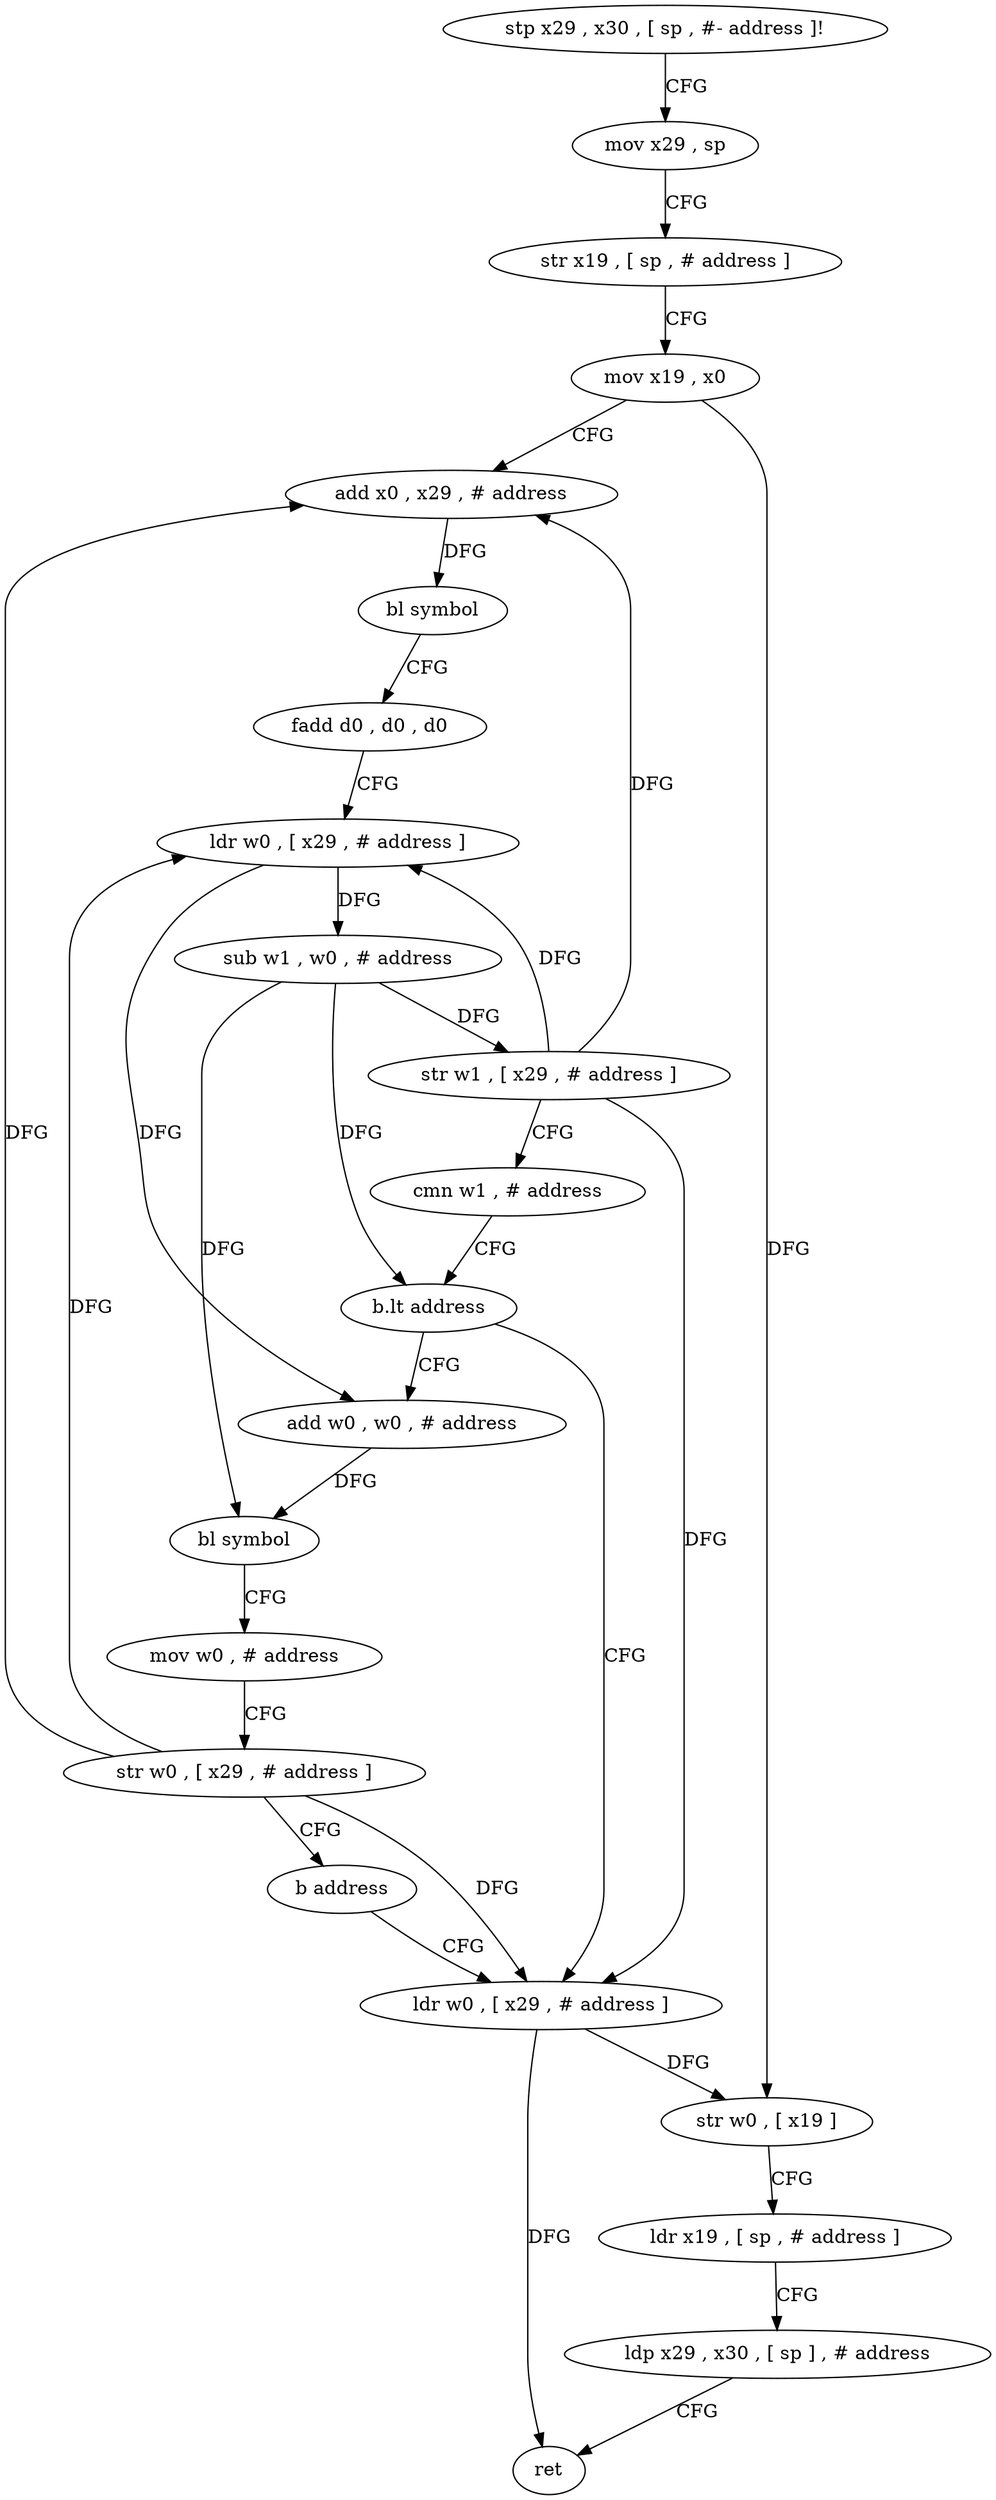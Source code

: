 digraph "func" {
"203436" [label = "stp x29 , x30 , [ sp , #- address ]!" ]
"203440" [label = "mov x29 , sp" ]
"203444" [label = "str x19 , [ sp , # address ]" ]
"203448" [label = "mov x19 , x0" ]
"203452" [label = "add x0 , x29 , # address" ]
"203456" [label = "bl symbol" ]
"203460" [label = "fadd d0 , d0 , d0" ]
"203464" [label = "ldr w0 , [ x29 , # address ]" ]
"203468" [label = "sub w1 , w0 , # address" ]
"203472" [label = "str w1 , [ x29 , # address ]" ]
"203476" [label = "cmn w1 , # address" ]
"203480" [label = "b.lt address" ]
"203504" [label = "add w0 , w0 , # address" ]
"203484" [label = "ldr w0 , [ x29 , # address ]" ]
"203508" [label = "bl symbol" ]
"203512" [label = "mov w0 , # address" ]
"203516" [label = "str w0 , [ x29 , # address ]" ]
"203520" [label = "b address" ]
"203488" [label = "str w0 , [ x19 ]" ]
"203492" [label = "ldr x19 , [ sp , # address ]" ]
"203496" [label = "ldp x29 , x30 , [ sp ] , # address" ]
"203500" [label = "ret" ]
"203436" -> "203440" [ label = "CFG" ]
"203440" -> "203444" [ label = "CFG" ]
"203444" -> "203448" [ label = "CFG" ]
"203448" -> "203452" [ label = "CFG" ]
"203448" -> "203488" [ label = "DFG" ]
"203452" -> "203456" [ label = "DFG" ]
"203456" -> "203460" [ label = "CFG" ]
"203460" -> "203464" [ label = "CFG" ]
"203464" -> "203468" [ label = "DFG" ]
"203464" -> "203504" [ label = "DFG" ]
"203468" -> "203472" [ label = "DFG" ]
"203468" -> "203480" [ label = "DFG" ]
"203468" -> "203508" [ label = "DFG" ]
"203472" -> "203476" [ label = "CFG" ]
"203472" -> "203452" [ label = "DFG" ]
"203472" -> "203464" [ label = "DFG" ]
"203472" -> "203484" [ label = "DFG" ]
"203476" -> "203480" [ label = "CFG" ]
"203480" -> "203504" [ label = "CFG" ]
"203480" -> "203484" [ label = "CFG" ]
"203504" -> "203508" [ label = "DFG" ]
"203484" -> "203488" [ label = "DFG" ]
"203484" -> "203500" [ label = "DFG" ]
"203508" -> "203512" [ label = "CFG" ]
"203512" -> "203516" [ label = "CFG" ]
"203516" -> "203520" [ label = "CFG" ]
"203516" -> "203452" [ label = "DFG" ]
"203516" -> "203464" [ label = "DFG" ]
"203516" -> "203484" [ label = "DFG" ]
"203520" -> "203484" [ label = "CFG" ]
"203488" -> "203492" [ label = "CFG" ]
"203492" -> "203496" [ label = "CFG" ]
"203496" -> "203500" [ label = "CFG" ]
}

